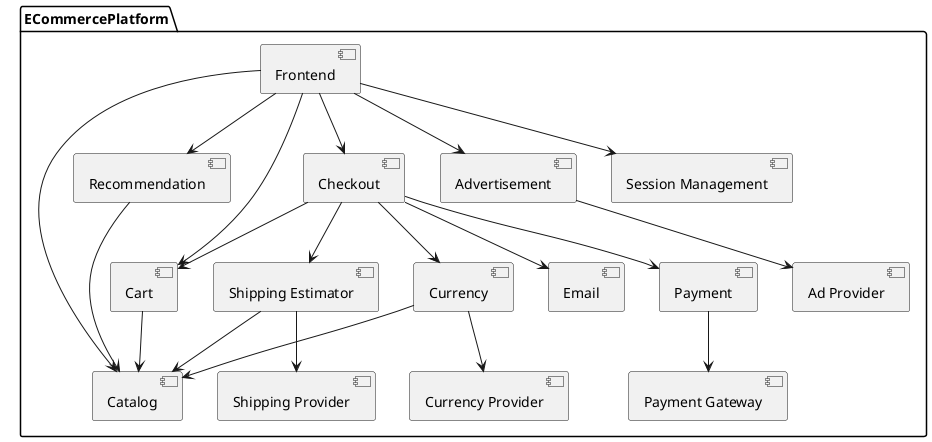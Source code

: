 @startuml
package ECommercePlatform {
[Frontend] as Frontend
[Catalog] as Catalog
[Cart] as Cart
[Checkout] as Checkout
[Payment] as Payment
[Shipping Estimator] as ShippingEstimator
[Currency] as Currency
[Recommendation] as Recommendation
[Email] as Email
[Advertisement] as Advertisement
[Session Management] as SessionManagement
[Currency Provider] as CurrencyProvider
[Payment Gateway] as PaymentGateway
[Shipping Provider] as ShippingProvider
[Ad Provider] as AdProvider

Frontend --> Catalog
Frontend --> Cart
Frontend --> Checkout
Frontend --> Recommendation
Frontend --> Advertisement
Frontend --> SessionManagement

Cart --> Catalog

Checkout --> Cart
Checkout --> Payment
Checkout --> ShippingEstimator
Checkout --> Email
Checkout --> Currency

Payment --> PaymentGateway
ShippingEstimator --> ShippingProvider
Currency --> CurrencyProvider
Recommendation --> Catalog
Advertisement --> AdProvider

Currency --> Catalog
ShippingEstimator --> Catalog
}

@enduml
